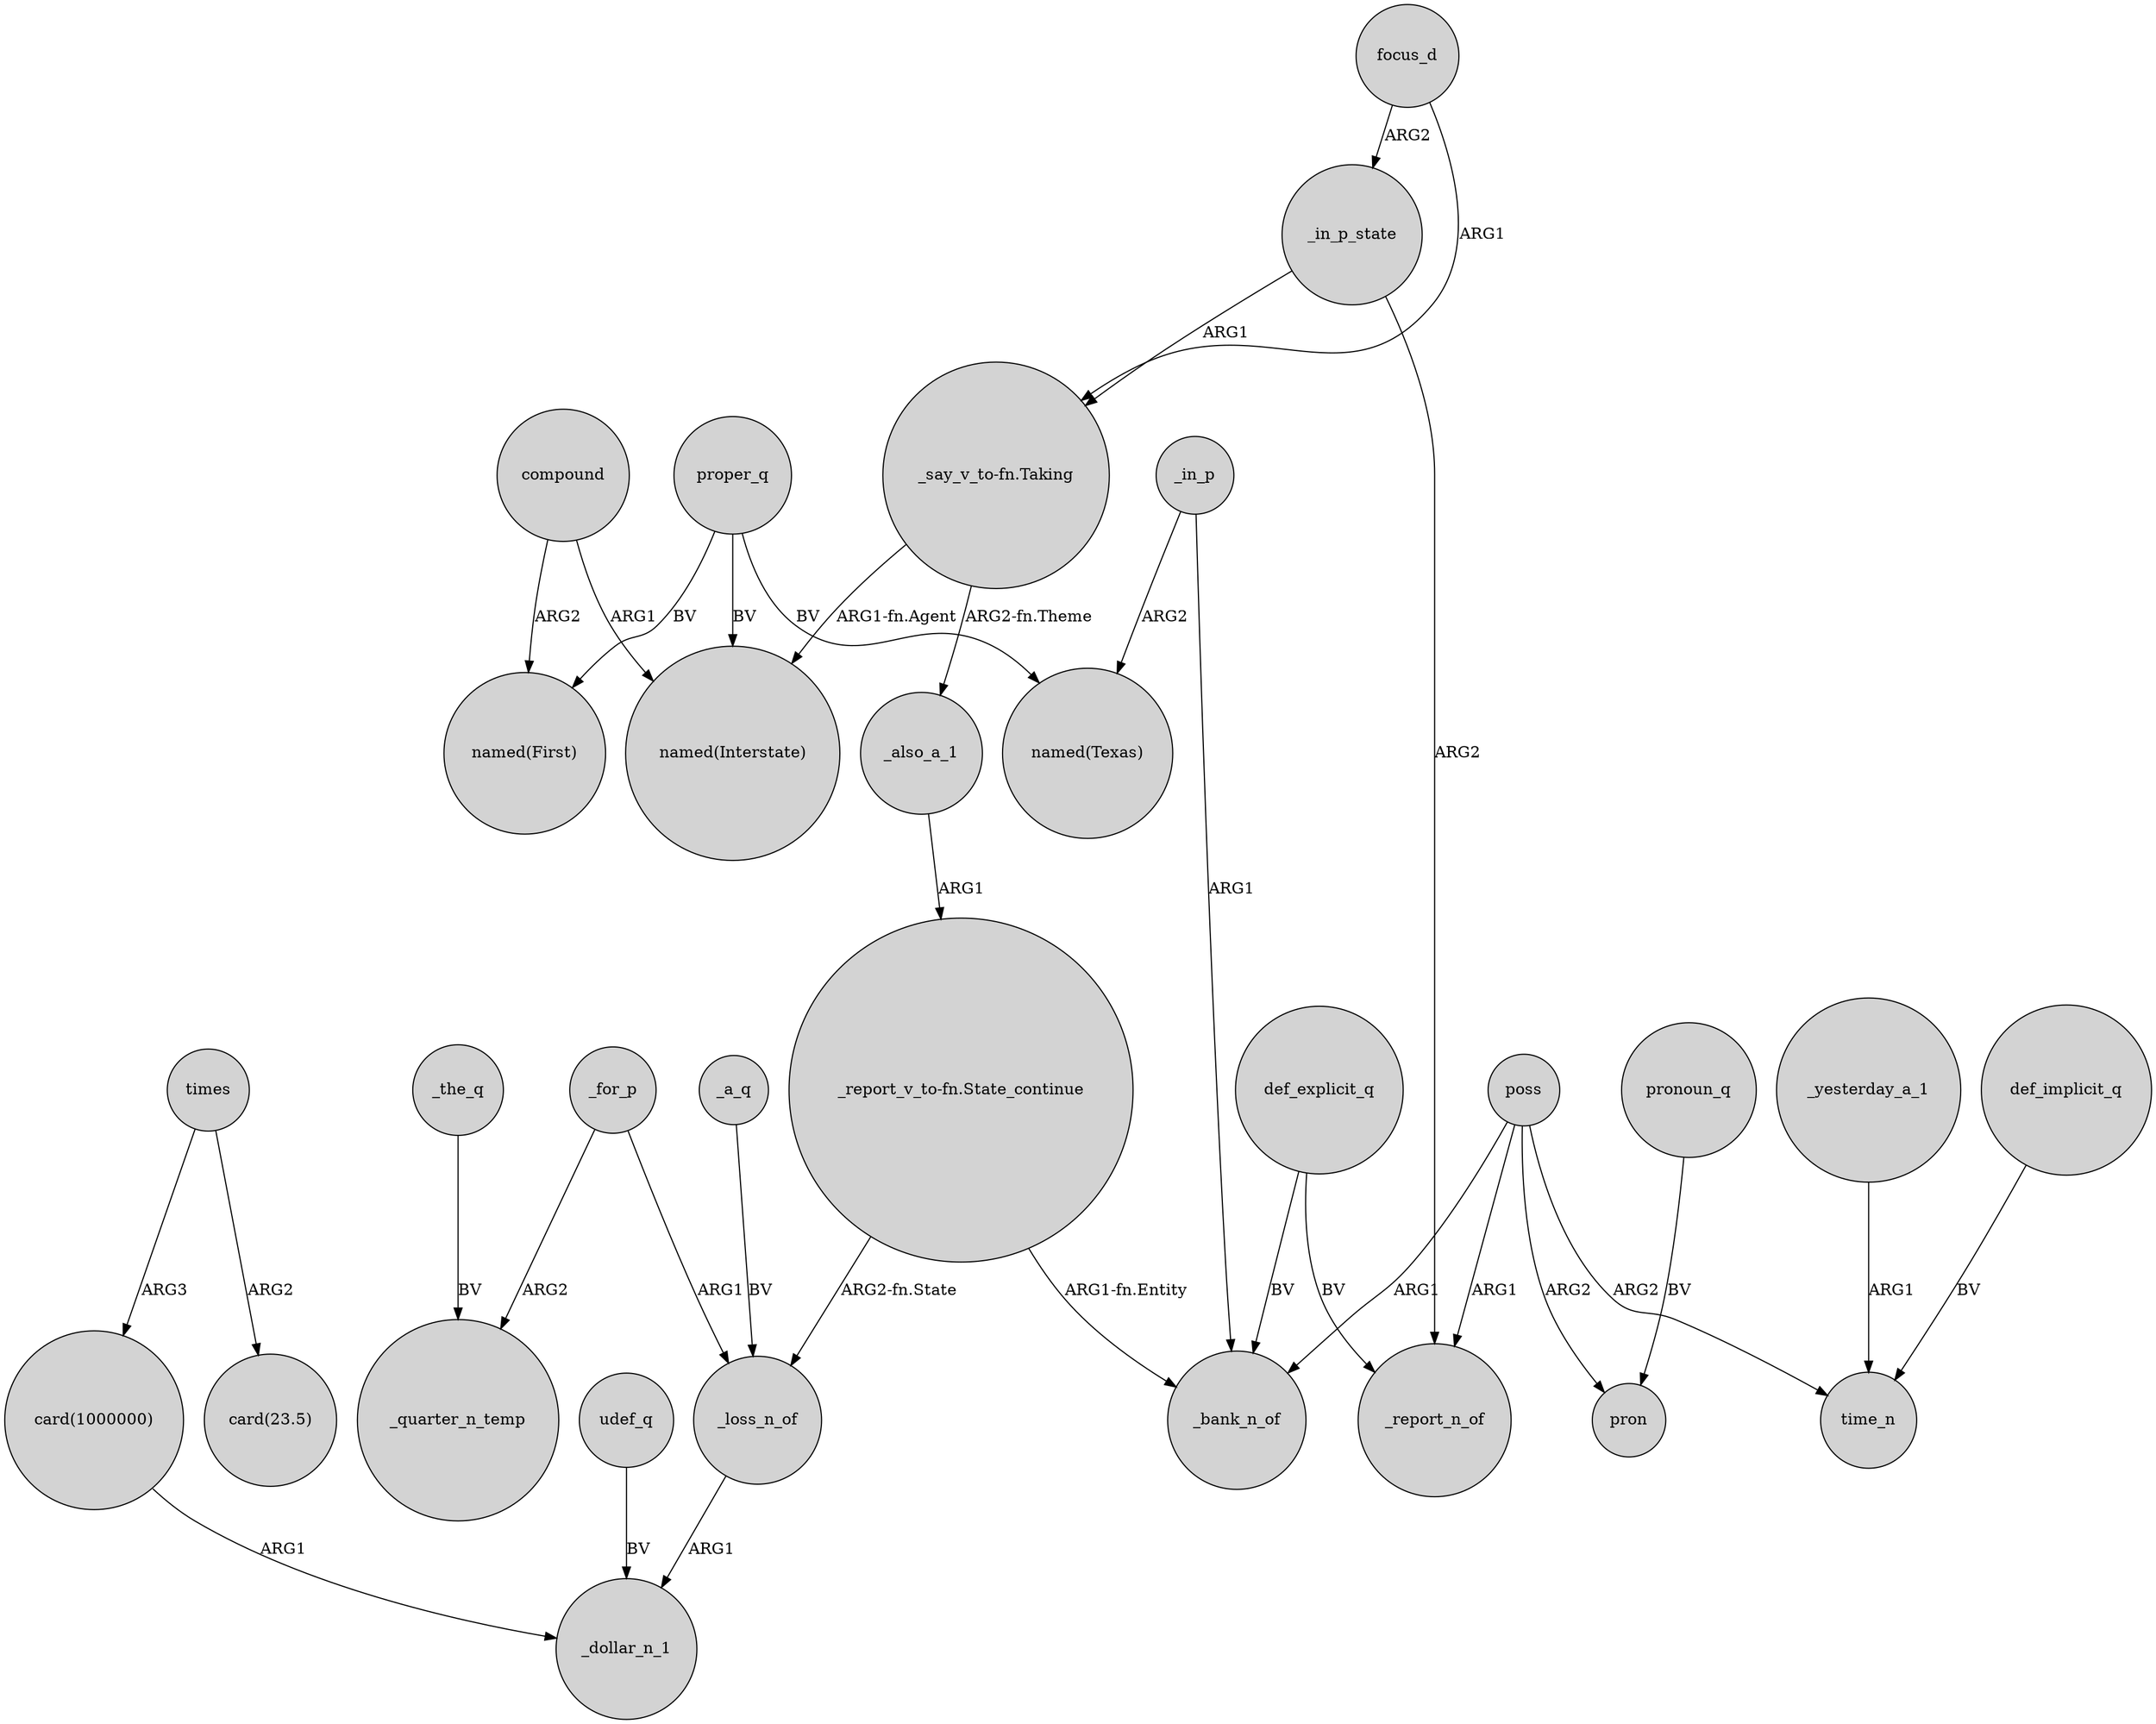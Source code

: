 digraph {
	node [shape=circle style=filled]
	proper_q -> "named(Texas)" [label=BV]
	_a_q -> _loss_n_of [label=BV]
	proper_q -> "named(Interstate)" [label=BV]
	compound -> "named(Interstate)" [label=ARG1]
	focus_d -> _in_p_state [label=ARG2]
	_in_p_state -> "_say_v_to-fn.Taking" [label=ARG1]
	_also_a_1 -> "_report_v_to-fn.State_continue" [label=ARG1]
	focus_d -> "_say_v_to-fn.Taking" [label=ARG1]
	def_explicit_q -> _bank_n_of [label=BV]
	poss -> _report_n_of [label=ARG1]
	_the_q -> _quarter_n_temp [label=BV]
	_loss_n_of -> _dollar_n_1 [label=ARG1]
	times -> "card(1000000)" [label=ARG3]
	proper_q -> "named(First)" [label=BV]
	_yesterday_a_1 -> time_n [label=ARG1]
	_in_p -> "named(Texas)" [label=ARG2]
	times -> "card(23.5)" [label=ARG2]
	pronoun_q -> pron [label=BV]
	poss -> _bank_n_of [label=ARG1]
	compound -> "named(First)" [label=ARG2]
	poss -> pron [label=ARG2]
	_in_p -> _bank_n_of [label=ARG1]
	_for_p -> _quarter_n_temp [label=ARG2]
	_for_p -> _loss_n_of [label=ARG1]
	udef_q -> _dollar_n_1 [label=BV]
	"_report_v_to-fn.State_continue" -> _loss_n_of [label="ARG2-fn.State"]
	"card(1000000)" -> _dollar_n_1 [label=ARG1]
	"_report_v_to-fn.State_continue" -> _bank_n_of [label="ARG1-fn.Entity"]
	poss -> time_n [label=ARG2]
	"_say_v_to-fn.Taking" -> "named(Interstate)" [label="ARG1-fn.Agent"]
	def_implicit_q -> time_n [label=BV]
	_in_p_state -> _report_n_of [label=ARG2]
	"_say_v_to-fn.Taking" -> _also_a_1 [label="ARG2-fn.Theme"]
	def_explicit_q -> _report_n_of [label=BV]
}
